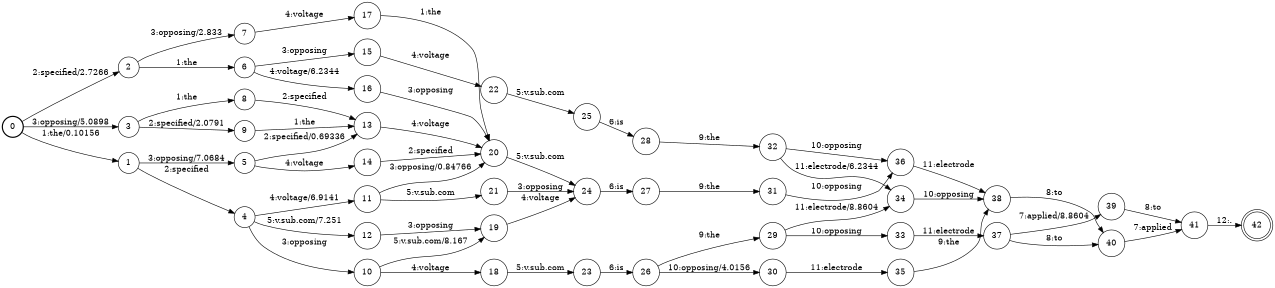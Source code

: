 digraph FST {
rankdir = LR;
size = "8.5,11";
label = "";
center = 1;
orientation = Portrait;
ranksep = "0.4";
nodesep = "0.25";
0 [label = "0", shape = circle, style = bold, fontsize = 14]
	0 -> 1 [label = "1:the/0.10156", fontsize = 14];
	0 -> 2 [label = "2:specified/2.7266", fontsize = 14];
	0 -> 3 [label = "3:opposing/5.0898", fontsize = 14];
1 [label = "1", shape = circle, style = solid, fontsize = 14]
	1 -> 4 [label = "2:specified", fontsize = 14];
	1 -> 5 [label = "3:opposing/7.0684", fontsize = 14];
2 [label = "2", shape = circle, style = solid, fontsize = 14]
	2 -> 6 [label = "1:the", fontsize = 14];
	2 -> 7 [label = "3:opposing/2.833", fontsize = 14];
3 [label = "3", shape = circle, style = solid, fontsize = 14]
	3 -> 8 [label = "1:the", fontsize = 14];
	3 -> 9 [label = "2:specified/2.0791", fontsize = 14];
4 [label = "4", shape = circle, style = solid, fontsize = 14]
	4 -> 10 [label = "3:opposing", fontsize = 14];
	4 -> 11 [label = "4:voltage/6.9141", fontsize = 14];
	4 -> 12 [label = "5:v.sub.com/7.251", fontsize = 14];
5 [label = "5", shape = circle, style = solid, fontsize = 14]
	5 -> 13 [label = "2:specified/0.69336", fontsize = 14];
	5 -> 14 [label = "4:voltage", fontsize = 14];
6 [label = "6", shape = circle, style = solid, fontsize = 14]
	6 -> 15 [label = "3:opposing", fontsize = 14];
	6 -> 16 [label = "4:voltage/6.2344", fontsize = 14];
7 [label = "7", shape = circle, style = solid, fontsize = 14]
	7 -> 17 [label = "4:voltage", fontsize = 14];
8 [label = "8", shape = circle, style = solid, fontsize = 14]
	8 -> 13 [label = "2:specified", fontsize = 14];
9 [label = "9", shape = circle, style = solid, fontsize = 14]
	9 -> 13 [label = "1:the", fontsize = 14];
10 [label = "10", shape = circle, style = solid, fontsize = 14]
	10 -> 18 [label = "4:voltage", fontsize = 14];
	10 -> 19 [label = "5:v.sub.com/8.167", fontsize = 14];
11 [label = "11", shape = circle, style = solid, fontsize = 14]
	11 -> 20 [label = "3:opposing/0.84766", fontsize = 14];
	11 -> 21 [label = "5:v.sub.com", fontsize = 14];
12 [label = "12", shape = circle, style = solid, fontsize = 14]
	12 -> 19 [label = "3:opposing", fontsize = 14];
13 [label = "13", shape = circle, style = solid, fontsize = 14]
	13 -> 20 [label = "4:voltage", fontsize = 14];
14 [label = "14", shape = circle, style = solid, fontsize = 14]
	14 -> 20 [label = "2:specified", fontsize = 14];
15 [label = "15", shape = circle, style = solid, fontsize = 14]
	15 -> 22 [label = "4:voltage", fontsize = 14];
16 [label = "16", shape = circle, style = solid, fontsize = 14]
	16 -> 20 [label = "3:opposing", fontsize = 14];
17 [label = "17", shape = circle, style = solid, fontsize = 14]
	17 -> 20 [label = "1:the", fontsize = 14];
18 [label = "18", shape = circle, style = solid, fontsize = 14]
	18 -> 23 [label = "5:v.sub.com", fontsize = 14];
19 [label = "19", shape = circle, style = solid, fontsize = 14]
	19 -> 24 [label = "4:voltage", fontsize = 14];
20 [label = "20", shape = circle, style = solid, fontsize = 14]
	20 -> 24 [label = "5:v.sub.com", fontsize = 14];
21 [label = "21", shape = circle, style = solid, fontsize = 14]
	21 -> 24 [label = "3:opposing", fontsize = 14];
22 [label = "22", shape = circle, style = solid, fontsize = 14]
	22 -> 25 [label = "5:v.sub.com", fontsize = 14];
23 [label = "23", shape = circle, style = solid, fontsize = 14]
	23 -> 26 [label = "6:is", fontsize = 14];
24 [label = "24", shape = circle, style = solid, fontsize = 14]
	24 -> 27 [label = "6:is", fontsize = 14];
25 [label = "25", shape = circle, style = solid, fontsize = 14]
	25 -> 28 [label = "6:is", fontsize = 14];
26 [label = "26", shape = circle, style = solid, fontsize = 14]
	26 -> 29 [label = "9:the", fontsize = 14];
	26 -> 30 [label = "10:opposing/4.0156", fontsize = 14];
27 [label = "27", shape = circle, style = solid, fontsize = 14]
	27 -> 31 [label = "9:the", fontsize = 14];
28 [label = "28", shape = circle, style = solid, fontsize = 14]
	28 -> 32 [label = "9:the", fontsize = 14];
29 [label = "29", shape = circle, style = solid, fontsize = 14]
	29 -> 33 [label = "10:opposing", fontsize = 14];
	29 -> 34 [label = "11:electrode/8.8604", fontsize = 14];
30 [label = "30", shape = circle, style = solid, fontsize = 14]
	30 -> 35 [label = "11:electrode", fontsize = 14];
31 [label = "31", shape = circle, style = solid, fontsize = 14]
	31 -> 36 [label = "10:opposing", fontsize = 14];
32 [label = "32", shape = circle, style = solid, fontsize = 14]
	32 -> 36 [label = "10:opposing", fontsize = 14];
	32 -> 34 [label = "11:electrode/6.2344", fontsize = 14];
33 [label = "33", shape = circle, style = solid, fontsize = 14]
	33 -> 37 [label = "11:electrode", fontsize = 14];
34 [label = "34", shape = circle, style = solid, fontsize = 14]
	34 -> 38 [label = "10:opposing", fontsize = 14];
35 [label = "35", shape = circle, style = solid, fontsize = 14]
	35 -> 38 [label = "9:the", fontsize = 14];
36 [label = "36", shape = circle, style = solid, fontsize = 14]
	36 -> 38 [label = "11:electrode", fontsize = 14];
37 [label = "37", shape = circle, style = solid, fontsize = 14]
	37 -> 39 [label = "7:applied/8.8604", fontsize = 14];
	37 -> 40 [label = "8:to", fontsize = 14];
38 [label = "38", shape = circle, style = solid, fontsize = 14]
	38 -> 40 [label = "8:to", fontsize = 14];
39 [label = "39", shape = circle, style = solid, fontsize = 14]
	39 -> 41 [label = "8:to", fontsize = 14];
40 [label = "40", shape = circle, style = solid, fontsize = 14]
	40 -> 41 [label = "7:applied", fontsize = 14];
41 [label = "41", shape = circle, style = solid, fontsize = 14]
	41 -> 42 [label = "12:.", fontsize = 14];
42 [label = "42", shape = doublecircle, style = solid, fontsize = 14]
}
